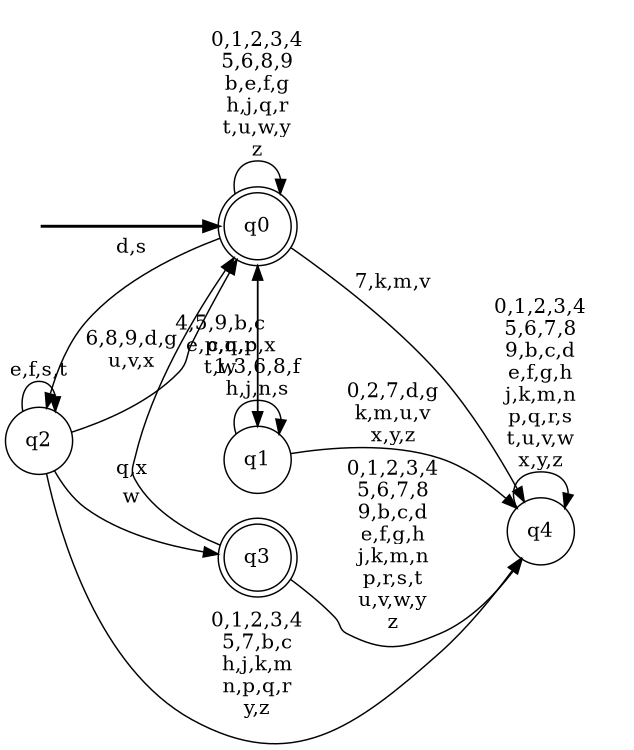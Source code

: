 digraph BlueStar {
__start0 [style = invis, shape = none, label = "", width = 0, height = 0];

rankdir=LR;
size="8,5";

s0 [style="rounded,filled", color="black", fillcolor="white" shape="doublecircle", label="q0"];
s1 [style="filled", color="black", fillcolor="white" shape="circle", label="q1"];
s2 [style="filled", color="black", fillcolor="white" shape="circle", label="q2"];
s3 [style="rounded,filled", color="black", fillcolor="white" shape="doublecircle", label="q3"];
s4 [style="filled", color="black", fillcolor="white" shape="circle", label="q4"];
subgraph cluster_main { 
	graph [pad=".75", ranksep="0.15", nodesep="0.15"];
	 style=invis; 
	__start0 -> s0 [penwidth=2];
}
s0 -> s0 [label="0,1,2,3,4\n5,6,8,9\nb,e,f,g\nh,j,q,r\nt,u,w,y\nz"];
s0 -> s1 [label="c,n,p,x"];
s0 -> s2 [label="d,s"];
s0 -> s4 [label="7,k,m,v"];
s1 -> s0 [label="4,5,9,b,c\ne,p,q,r\nt,w"];
s1 -> s1 [label="1,3,6,8,f\nh,j,n,s"];
s1 -> s4 [label="0,2,7,d,g\nk,m,u,v\nx,y,z"];
s2 -> s0 [label="6,8,9,d,g\nu,v,x"];
s2 -> s2 [label="e,f,s,t"];
s2 -> s3 [label="w"];
s2 -> s4 [label="0,1,2,3,4\n5,7,b,c\nh,j,k,m\nn,p,q,r\ny,z"];
s3 -> s0 [label="q,x"];
s3 -> s4 [label="0,1,2,3,4\n5,6,7,8\n9,b,c,d\ne,f,g,h\nj,k,m,n\np,r,s,t\nu,v,w,y\nz"];
s4 -> s4 [label="0,1,2,3,4\n5,6,7,8\n9,b,c,d\ne,f,g,h\nj,k,m,n\np,q,r,s\nt,u,v,w\nx,y,z"];

}
